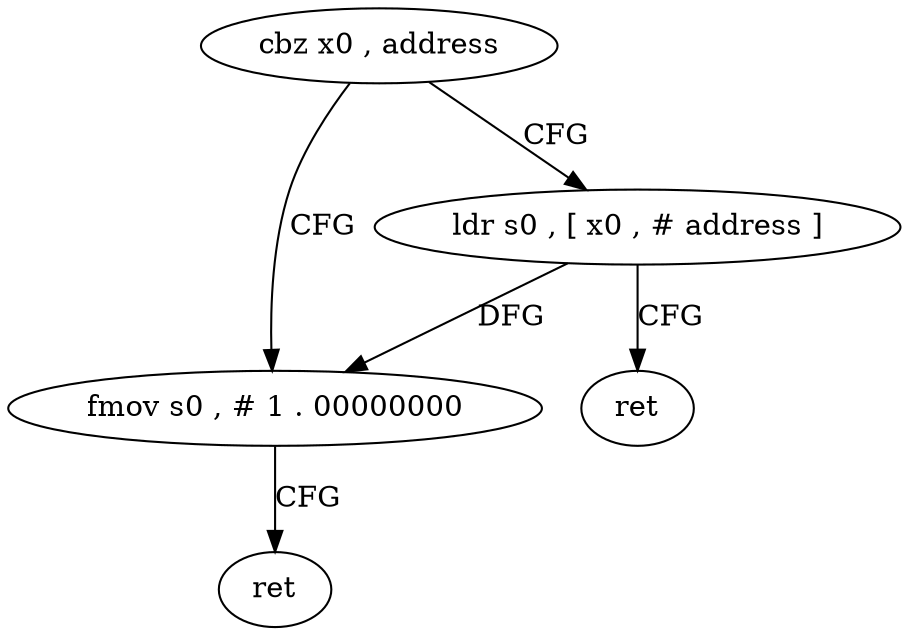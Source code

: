 digraph "func" {
"4221372" [label = "cbz x0 , address" ]
"4221384" [label = "fmov s0 , # 1 . 00000000" ]
"4221376" [label = "ldr s0 , [ x0 , # address ]" ]
"4221388" [label = "ret" ]
"4221380" [label = "ret" ]
"4221372" -> "4221384" [ label = "CFG" ]
"4221372" -> "4221376" [ label = "CFG" ]
"4221384" -> "4221388" [ label = "CFG" ]
"4221376" -> "4221380" [ label = "CFG" ]
"4221376" -> "4221384" [ label = "DFG" ]
}
